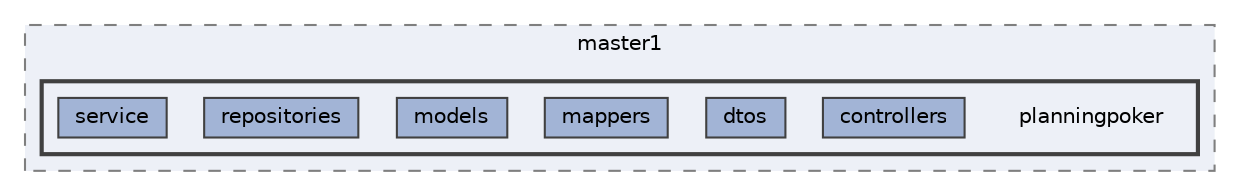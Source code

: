 digraph "src/main/java/com/master1/planningpoker"
{
 // LATEX_PDF_SIZE
  bgcolor="transparent";
  edge [fontname=Helvetica,fontsize=10,labelfontname=Helvetica,labelfontsize=10];
  node [fontname=Helvetica,fontsize=10,shape=box,height=0.2,width=0.4];
  compound=true
  subgraph clusterdir_4f23332b0fb062f20f75375dd1069324 {
    graph [ bgcolor="#edf0f7", pencolor="grey50", label="master1", fontname=Helvetica,fontsize=10 style="filled,dashed", URL="dir_4f23332b0fb062f20f75375dd1069324.html",tooltip=""]
  subgraph clusterdir_a1e3ae3d568df64c5fd4b494d6ae4765 {
    graph [ bgcolor="#edf0f7", pencolor="grey25", label="", fontname=Helvetica,fontsize=10 style="filled,bold", URL="dir_a1e3ae3d568df64c5fd4b494d6ae4765.html",tooltip=""]
    dir_a1e3ae3d568df64c5fd4b494d6ae4765 [shape=plaintext, label="planningpoker"];
  dir_9c3e72c8eac0e60740422a27de2dac1c [label="controllers", fillcolor="#a2b4d6", color="grey25", style="filled", URL="dir_9c3e72c8eac0e60740422a27de2dac1c.html",tooltip=""];
  dir_cde3480e0f7512983a135d6e4d986911 [label="dtos", fillcolor="#a2b4d6", color="grey25", style="filled", URL="dir_cde3480e0f7512983a135d6e4d986911.html",tooltip=""];
  dir_eb008b921d41db6d99ea160abc18f949 [label="mappers", fillcolor="#a2b4d6", color="grey25", style="filled", URL="dir_eb008b921d41db6d99ea160abc18f949.html",tooltip=""];
  dir_2d005212190dbab9367509762e7d7178 [label="models", fillcolor="#a2b4d6", color="grey25", style="filled", URL="dir_2d005212190dbab9367509762e7d7178.html",tooltip=""];
  dir_e35e863d95ab65ef80f5cfc11dce678f [label="repositories", fillcolor="#a2b4d6", color="grey25", style="filled", URL="dir_e35e863d95ab65ef80f5cfc11dce678f.html",tooltip=""];
  dir_89a7d3c43fd094a57c658eccbd2a1ca3 [label="service", fillcolor="#a2b4d6", color="grey25", style="filled", URL="dir_89a7d3c43fd094a57c658eccbd2a1ca3.html",tooltip=""];
  }
  }
}
